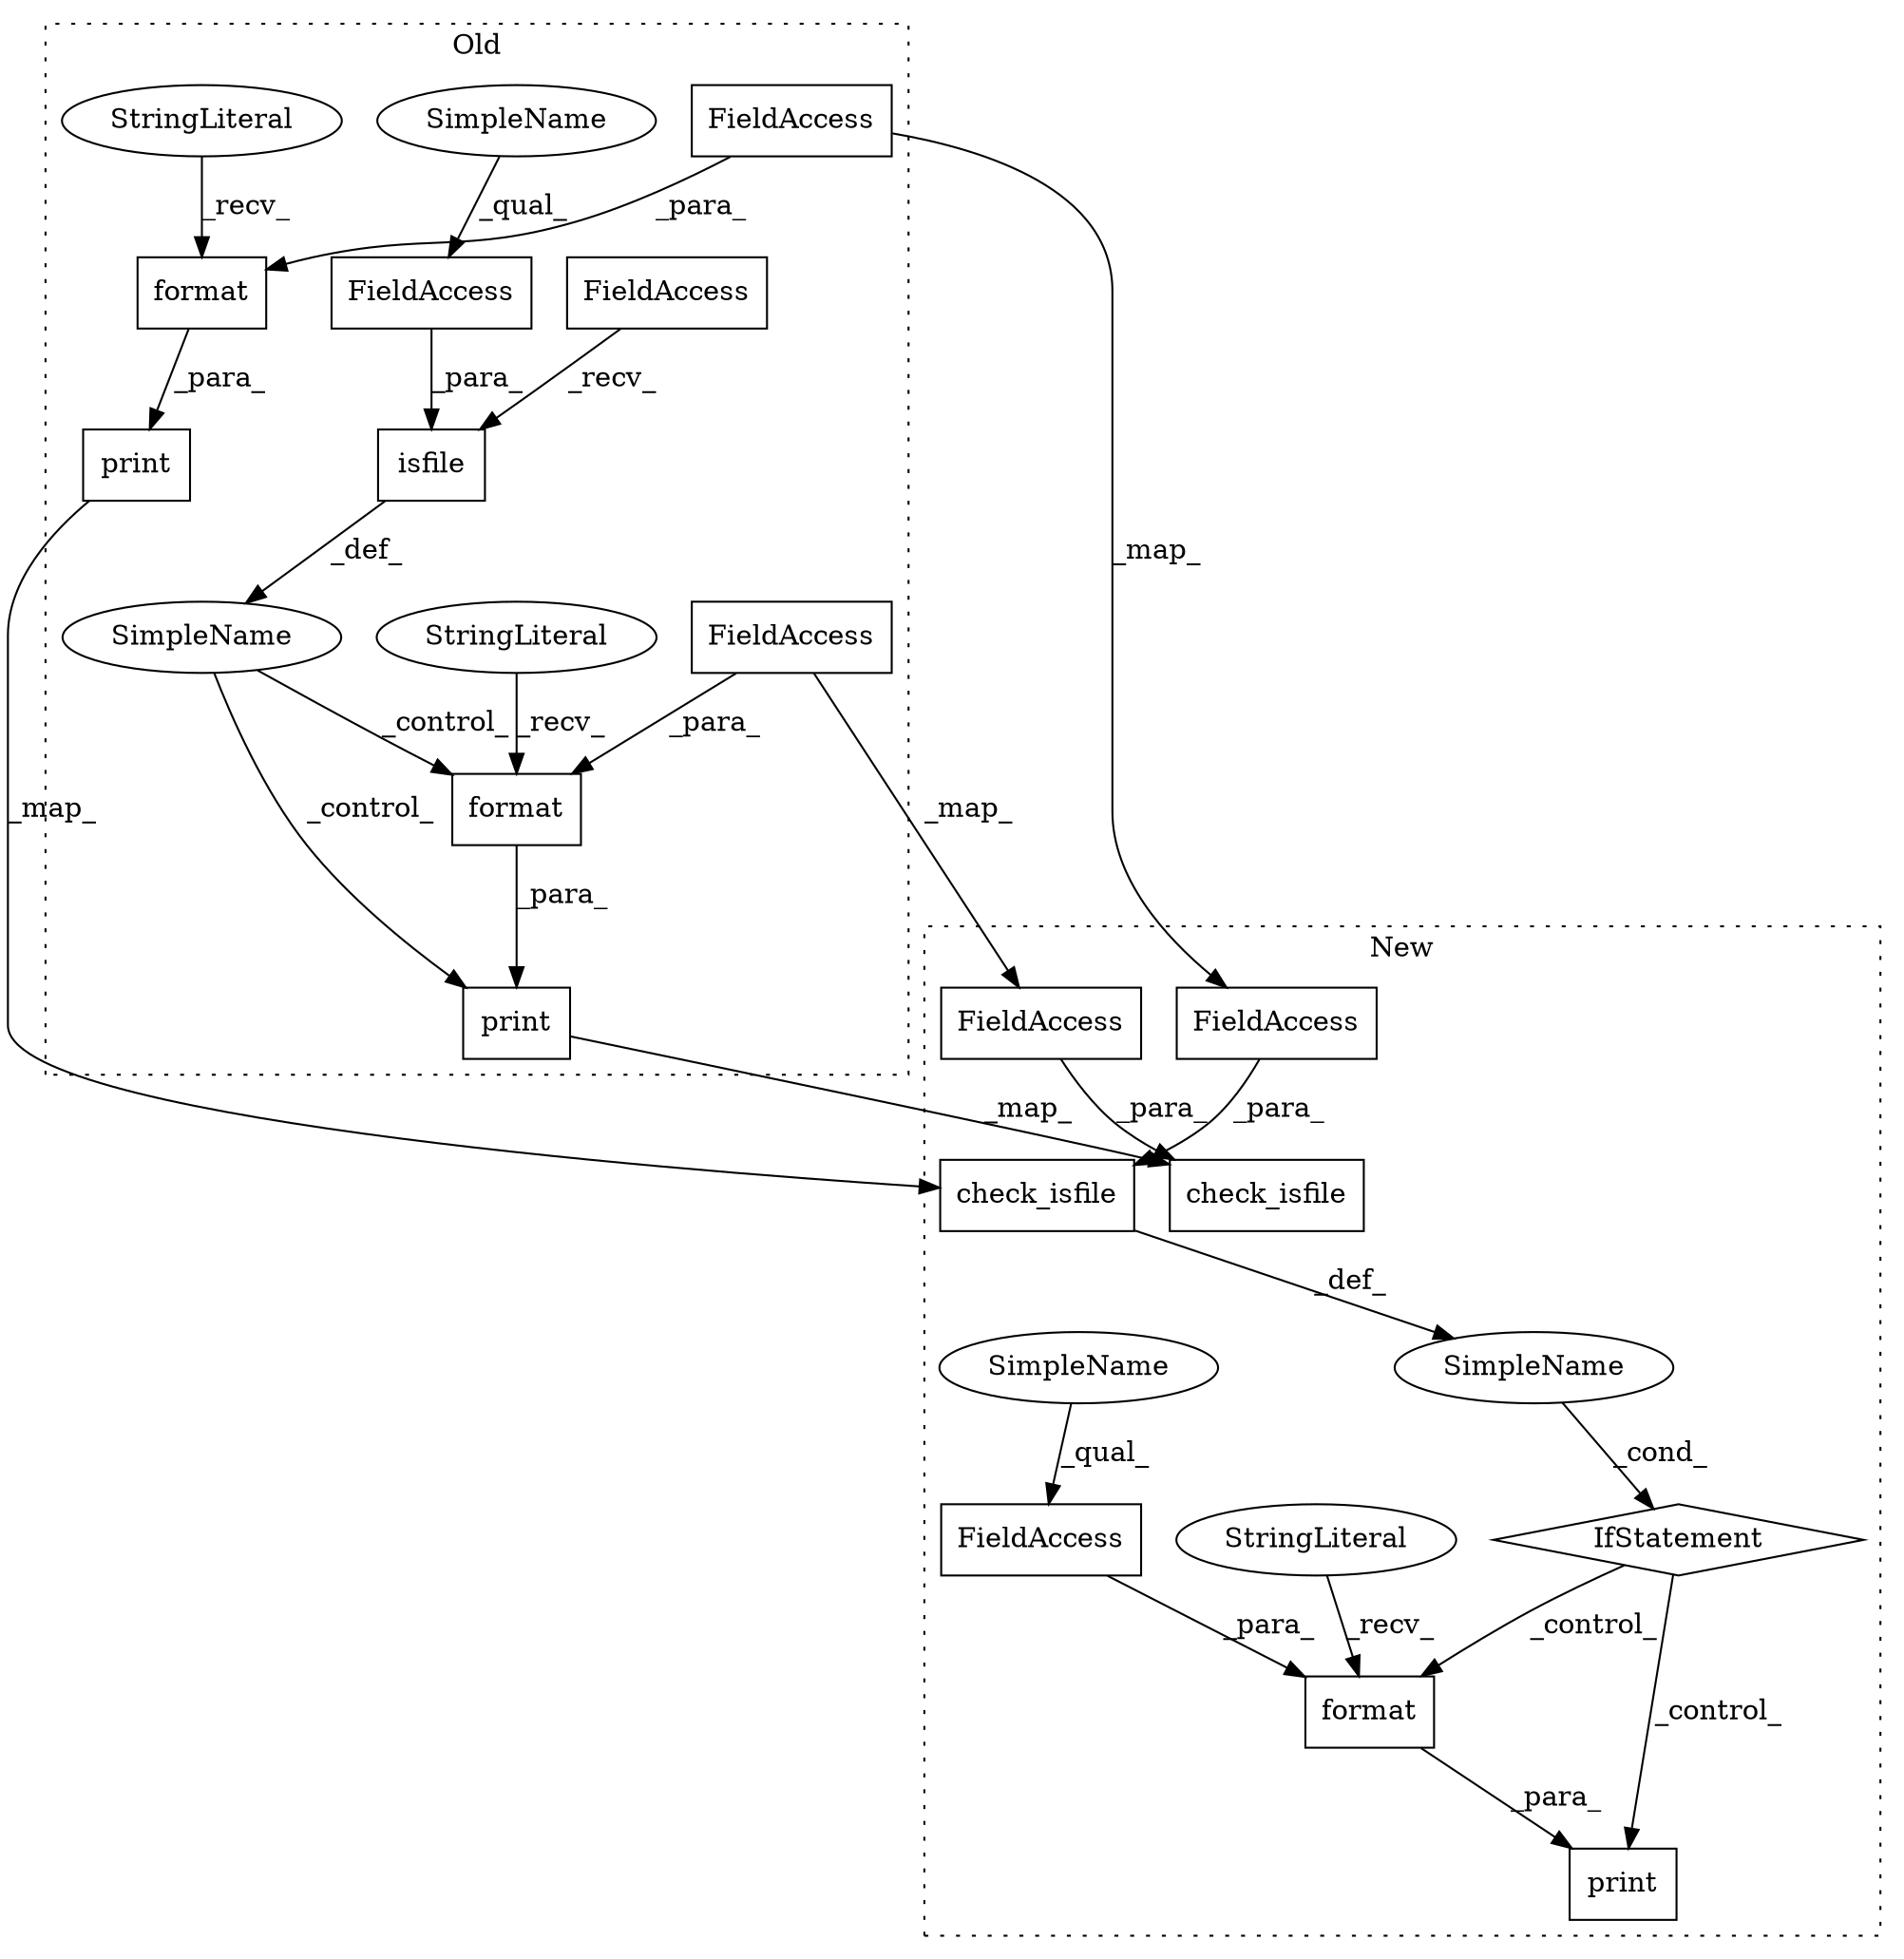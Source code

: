 digraph G {
subgraph cluster0 {
1 [label="isfile" a="32" s="7798,7816" l="7,1" shape="box"];
4 [label="FieldAccess" a="22" s="7790" l="7" shape="box"];
8 [label="format" a="32" s="8212,8230" l="7,1" shape="box"];
9 [label="StringLiteral" a="45" s="8179" l="32" shape="ellipse"];
10 [label="FieldAccess" a="22" s="7805" l="11" shape="box"];
12 [label="FieldAccess" a="22" s="8219" l="11" shape="box"];
14 [label="SimpleName" a="42" s="" l="" shape="ellipse"];
15 [label="print" a="32" s="8173,8231" l="6,1" shape="box"];
17 [label="FieldAccess" a="22" s="7303" l="17" shape="box"];
19 [label="format" a="32" s="7296,7320" l="7,1" shape="box"];
20 [label="print" a="32" s="7251,7321" l="6,1" shape="box"];
22 [label="StringLiteral" a="45" s="7257" l="38" shape="ellipse"];
23 [label="SimpleName" a="42" s="7805" l="4" shape="ellipse"];
label = "Old";
style="dotted";
}
subgraph cluster1 {
2 [label="format" a="32" s="7828,7852" l="7,1" shape="box"];
3 [label="StringLiteral" a="45" s="7790" l="37" shape="ellipse"];
5 [label="IfStatement" a="25" s="7286,7321" l="4,2" shape="diamond"];
6 [label="SimpleName" a="42" s="" l="" shape="ellipse"];
7 [label="FieldAccess" a="22" s="7835" l="17" shape="box"];
11 [label="print" a="32" s="7784,7853" l="6,1" shape="box"];
13 [label="FieldAccess" a="22" s="7916" l="11" shape="box"];
16 [label="check_isfile" a="32" s="7903,7927" l="13,1" shape="box"];
18 [label="FieldAccess" a="22" s="7303" l="17" shape="box"];
21 [label="check_isfile" a="32" s="7290,7320" l="13,1" shape="box"];
24 [label="SimpleName" a="42" s="7835" l="4" shape="ellipse"];
label = "New";
style="dotted";
}
1 -> 14 [label="_def_"];
2 -> 11 [label="_para_"];
3 -> 2 [label="_recv_"];
4 -> 1 [label="_recv_"];
5 -> 2 [label="_control_"];
5 -> 11 [label="_control_"];
6 -> 5 [label="_cond_"];
7 -> 2 [label="_para_"];
8 -> 15 [label="_para_"];
9 -> 8 [label="_recv_"];
10 -> 1 [label="_para_"];
12 -> 13 [label="_map_"];
12 -> 8 [label="_para_"];
13 -> 16 [label="_para_"];
14 -> 15 [label="_control_"];
14 -> 8 [label="_control_"];
15 -> 16 [label="_map_"];
17 -> 19 [label="_para_"];
17 -> 18 [label="_map_"];
18 -> 21 [label="_para_"];
19 -> 20 [label="_para_"];
20 -> 21 [label="_map_"];
21 -> 6 [label="_def_"];
22 -> 19 [label="_recv_"];
23 -> 10 [label="_qual_"];
24 -> 7 [label="_qual_"];
}